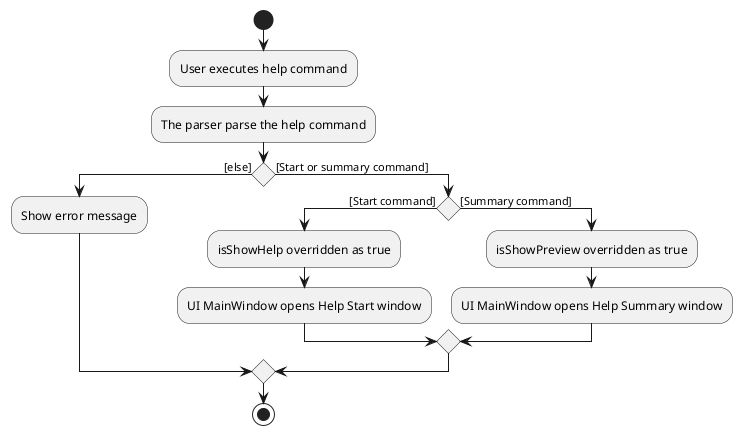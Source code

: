 @startuml
start
:User executes help command;

:The parser parse the help command;

if () then ([else])
    :Show error message;
else ([Start or summary command])
    if () then ([Start command])
        :isShowHelp overridden as true;
        :UI MainWindow opens Help Start window;
    else ([Summary command])
        :isShowPreview overridden as true;
        :UI MainWindow opens Help Summary window;
    endif
endif
stop

@enduml

